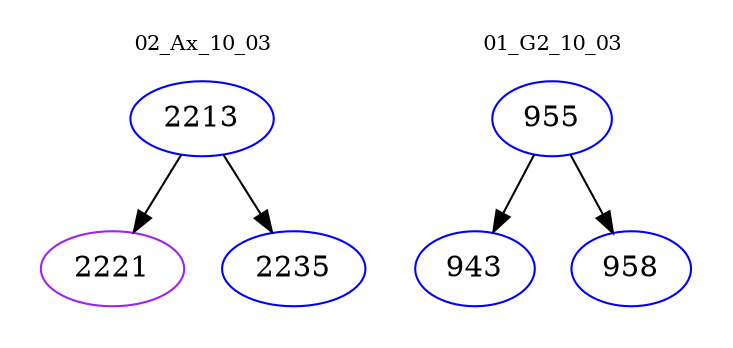 digraph{
subgraph cluster_0 {
color = white
label = "02_Ax_10_03";
fontsize=10;
T0_2213 [label="2213", color="blue"]
T0_2213 -> T0_2221 [color="black"]
T0_2221 [label="2221", color="purple"]
T0_2213 -> T0_2235 [color="black"]
T0_2235 [label="2235", color="blue"]
}
subgraph cluster_1 {
color = white
label = "01_G2_10_03";
fontsize=10;
T1_955 [label="955", color="blue"]
T1_955 -> T1_943 [color="black"]
T1_943 [label="943", color="blue"]
T1_955 -> T1_958 [color="black"]
T1_958 [label="958", color="blue"]
}
}
